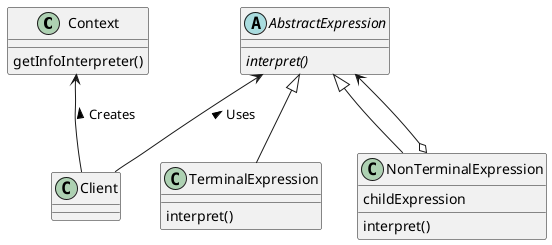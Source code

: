 @startuml

class Context {
	getInfoInterpreter()
}

abstract class AbstractExpression {
	{abstract} interpret()
}

class TerminalExpression {
	interpret()
}

class NonTerminalExpression {
	childExpression
	interpret()
}

Context <-- Client : Creates <
AbstractExpression <-- Client : Uses <
AbstractExpression <|-- TerminalExpression
AbstractExpression <|-- NonTerminalExpression
AbstractExpression <--o NonTerminalExpression

@enduml